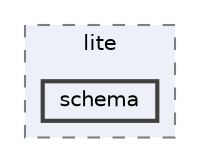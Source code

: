 digraph "Arduino/GetStartedWithMachineLearningOnArduino/tflite-micro-arduino-examples-main/src/tensorflow/lite/schema"
{
 // LATEX_PDF_SIZE
  bgcolor="transparent";
  edge [fontname=Helvetica,fontsize=10,labelfontname=Helvetica,labelfontsize=10];
  node [fontname=Helvetica,fontsize=10,shape=box,height=0.2,width=0.4];
  compound=true
  subgraph clusterdir_1b0dbadbd3f4c97dd60e5ba16d3f4ccc {
    graph [ bgcolor="#edf0f7", pencolor="grey50", label="lite", fontname=Helvetica,fontsize=10 style="filled,dashed", URL="dir_1b0dbadbd3f4c97dd60e5ba16d3f4ccc.html",tooltip=""]
  dir_bd96b18fe1f6be5051f6191975c55060 [label="schema", fillcolor="#edf0f7", color="grey25", style="filled,bold", URL="dir_bd96b18fe1f6be5051f6191975c55060.html",tooltip=""];
  }
}
